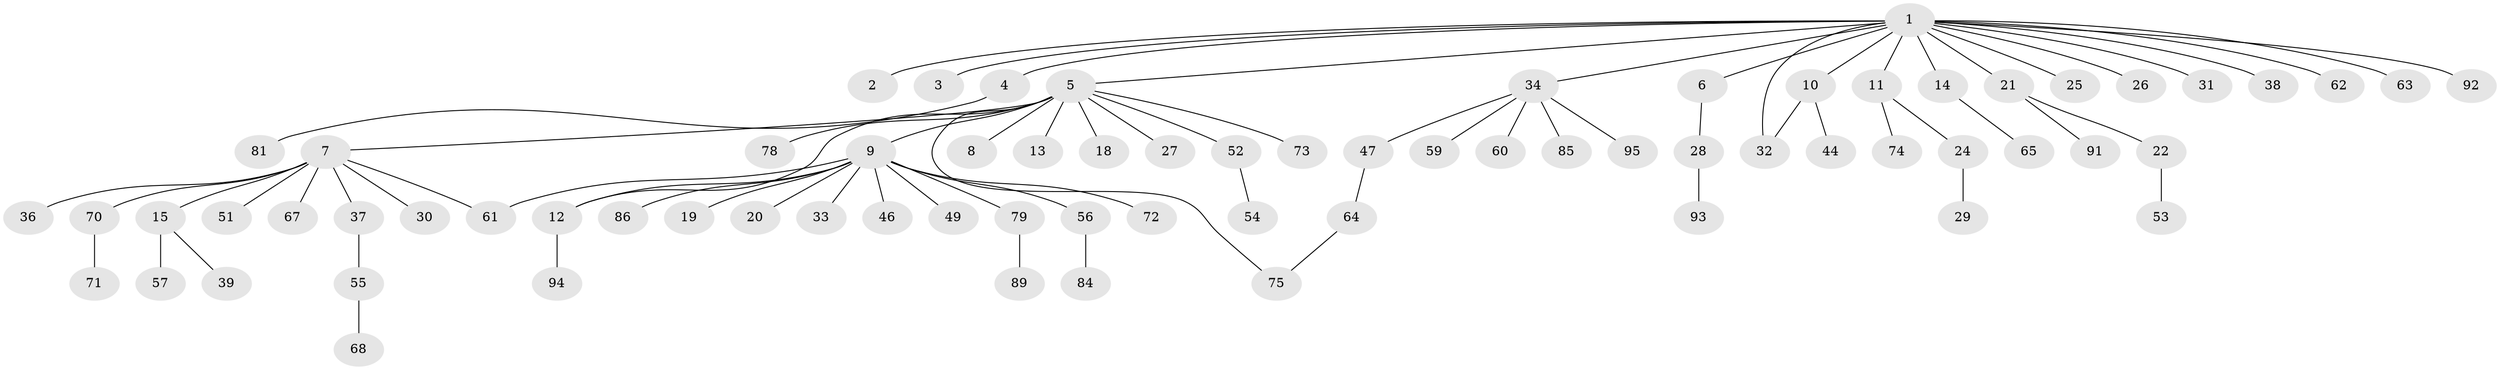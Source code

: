 // original degree distribution, {19: 0.010416666666666666, 1: 0.6145833333333334, 2: 0.1875, 13: 0.010416666666666666, 3: 0.11458333333333333, 10: 0.010416666666666666, 6: 0.020833333333333332, 4: 0.020833333333333332, 8: 0.010416666666666666}
// Generated by graph-tools (version 1.1) at 2025/11/02/27/25 16:11:16]
// undirected, 73 vertices, 76 edges
graph export_dot {
graph [start="1"]
  node [color=gray90,style=filled];
  1 [super="+48"];
  2;
  3;
  4;
  5 [super="+76"];
  6 [super="+82"];
  7 [super="+23"];
  8 [super="+41"];
  9 [super="+16"];
  10 [super="+45"];
  11;
  12 [super="+66"];
  13;
  14 [super="+17"];
  15 [super="+83"];
  18;
  19;
  20;
  21 [super="+50"];
  22 [super="+35"];
  24;
  25;
  26;
  27 [super="+42"];
  28;
  29;
  30;
  31;
  32 [super="+40"];
  33;
  34 [super="+43"];
  36 [super="+87"];
  37;
  38;
  39;
  44;
  46;
  47;
  49;
  51;
  52;
  53;
  54;
  55;
  56 [super="+58"];
  57;
  59 [super="+69"];
  60;
  61;
  62;
  63;
  64 [super="+88"];
  65;
  67;
  68;
  70 [super="+90"];
  71;
  72 [super="+80"];
  73 [super="+77"];
  74;
  75;
  78;
  79 [super="+96"];
  81;
  84;
  85;
  86;
  89;
  91;
  92;
  93;
  94;
  95;
  1 -- 2;
  1 -- 3;
  1 -- 4;
  1 -- 5;
  1 -- 6;
  1 -- 10;
  1 -- 11;
  1 -- 14;
  1 -- 21;
  1 -- 25;
  1 -- 26;
  1 -- 31;
  1 -- 32;
  1 -- 34;
  1 -- 38;
  1 -- 62;
  1 -- 63;
  1 -- 92;
  4 -- 81;
  5 -- 7;
  5 -- 8;
  5 -- 9;
  5 -- 12;
  5 -- 13;
  5 -- 18;
  5 -- 27;
  5 -- 52;
  5 -- 73;
  5 -- 75;
  5 -- 78;
  6 -- 28;
  7 -- 15;
  7 -- 30;
  7 -- 36;
  7 -- 37;
  7 -- 51;
  7 -- 61;
  7 -- 67;
  7 -- 70;
  9 -- 19;
  9 -- 56;
  9 -- 72;
  9 -- 33;
  9 -- 46;
  9 -- 79;
  9 -- 49;
  9 -- 20;
  9 -- 86;
  9 -- 61;
  9 -- 12;
  10 -- 44;
  10 -- 32;
  11 -- 24;
  11 -- 74;
  12 -- 94;
  14 -- 65;
  15 -- 39;
  15 -- 57;
  21 -- 22;
  21 -- 91;
  22 -- 53;
  24 -- 29;
  28 -- 93;
  34 -- 47;
  34 -- 60;
  34 -- 85;
  34 -- 95;
  34 -- 59;
  37 -- 55;
  47 -- 64;
  52 -- 54;
  55 -- 68;
  56 -- 84;
  64 -- 75;
  70 -- 71;
  79 -- 89;
}
